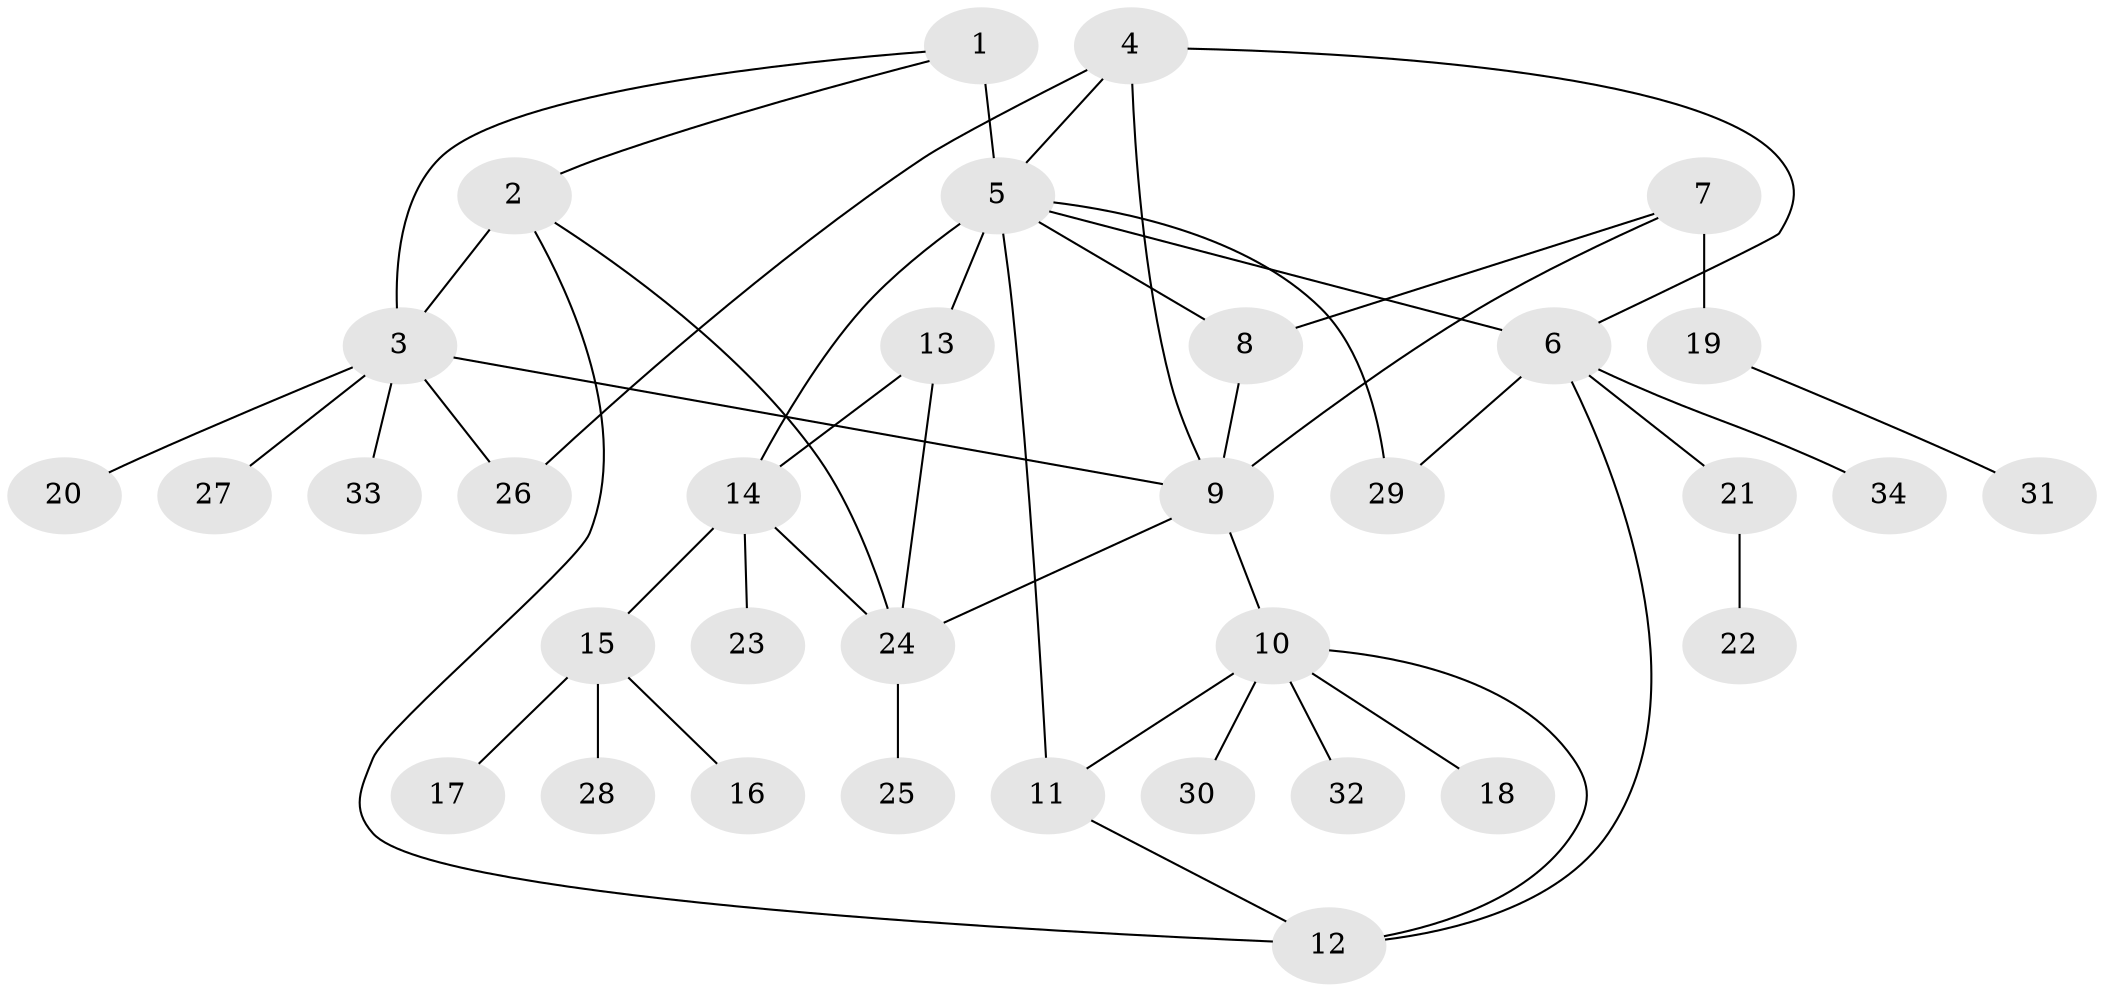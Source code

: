 // original degree distribution, {7: 0.07575757575757576, 5: 0.030303030303030304, 8: 0.015151515151515152, 6: 0.030303030303030304, 3: 0.10606060606060606, 10: 0.015151515151515152, 4: 0.06060606060606061, 1: 0.5454545454545454, 2: 0.12121212121212122}
// Generated by graph-tools (version 1.1) at 2025/37/03/09/25 02:37:32]
// undirected, 34 vertices, 48 edges
graph export_dot {
graph [start="1"]
  node [color=gray90,style=filled];
  1;
  2;
  3;
  4;
  5;
  6;
  7;
  8;
  9;
  10;
  11;
  12;
  13;
  14;
  15;
  16;
  17;
  18;
  19;
  20;
  21;
  22;
  23;
  24;
  25;
  26;
  27;
  28;
  29;
  30;
  31;
  32;
  33;
  34;
  1 -- 2 [weight=1.0];
  1 -- 3 [weight=1.0];
  1 -- 5 [weight=4.0];
  2 -- 3 [weight=1.0];
  2 -- 12 [weight=1.0];
  2 -- 24 [weight=1.0];
  3 -- 9 [weight=1.0];
  3 -- 20 [weight=1.0];
  3 -- 26 [weight=1.0];
  3 -- 27 [weight=1.0];
  3 -- 33 [weight=1.0];
  4 -- 5 [weight=2.0];
  4 -- 6 [weight=1.0];
  4 -- 9 [weight=1.0];
  4 -- 26 [weight=1.0];
  5 -- 6 [weight=1.0];
  5 -- 8 [weight=1.0];
  5 -- 11 [weight=1.0];
  5 -- 13 [weight=1.0];
  5 -- 14 [weight=1.0];
  5 -- 29 [weight=1.0];
  6 -- 12 [weight=1.0];
  6 -- 21 [weight=1.0];
  6 -- 29 [weight=1.0];
  6 -- 34 [weight=1.0];
  7 -- 8 [weight=1.0];
  7 -- 9 [weight=1.0];
  7 -- 19 [weight=7.0];
  8 -- 9 [weight=1.0];
  9 -- 10 [weight=1.0];
  9 -- 24 [weight=1.0];
  10 -- 11 [weight=1.0];
  10 -- 12 [weight=1.0];
  10 -- 18 [weight=1.0];
  10 -- 30 [weight=1.0];
  10 -- 32 [weight=1.0];
  11 -- 12 [weight=1.0];
  13 -- 14 [weight=1.0];
  13 -- 24 [weight=1.0];
  14 -- 15 [weight=1.0];
  14 -- 23 [weight=1.0];
  14 -- 24 [weight=1.0];
  15 -- 16 [weight=1.0];
  15 -- 17 [weight=1.0];
  15 -- 28 [weight=1.0];
  19 -- 31 [weight=1.0];
  21 -- 22 [weight=1.0];
  24 -- 25 [weight=1.0];
}
